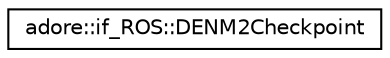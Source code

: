 digraph "Graphical Class Hierarchy"
{
 // LATEX_PDF_SIZE
  edge [fontname="Helvetica",fontsize="10",labelfontname="Helvetica",labelfontsize="10"];
  node [fontname="Helvetica",fontsize="10",shape=record];
  rankdir="LR";
  Node0 [label="adore::if_ROS::DENM2Checkpoint",height=0.2,width=0.4,color="black", fillcolor="white", style="filled",URL="$classadore_1_1if__ROS_1_1DENM2Checkpoint.html",tooltip=" "];
}
